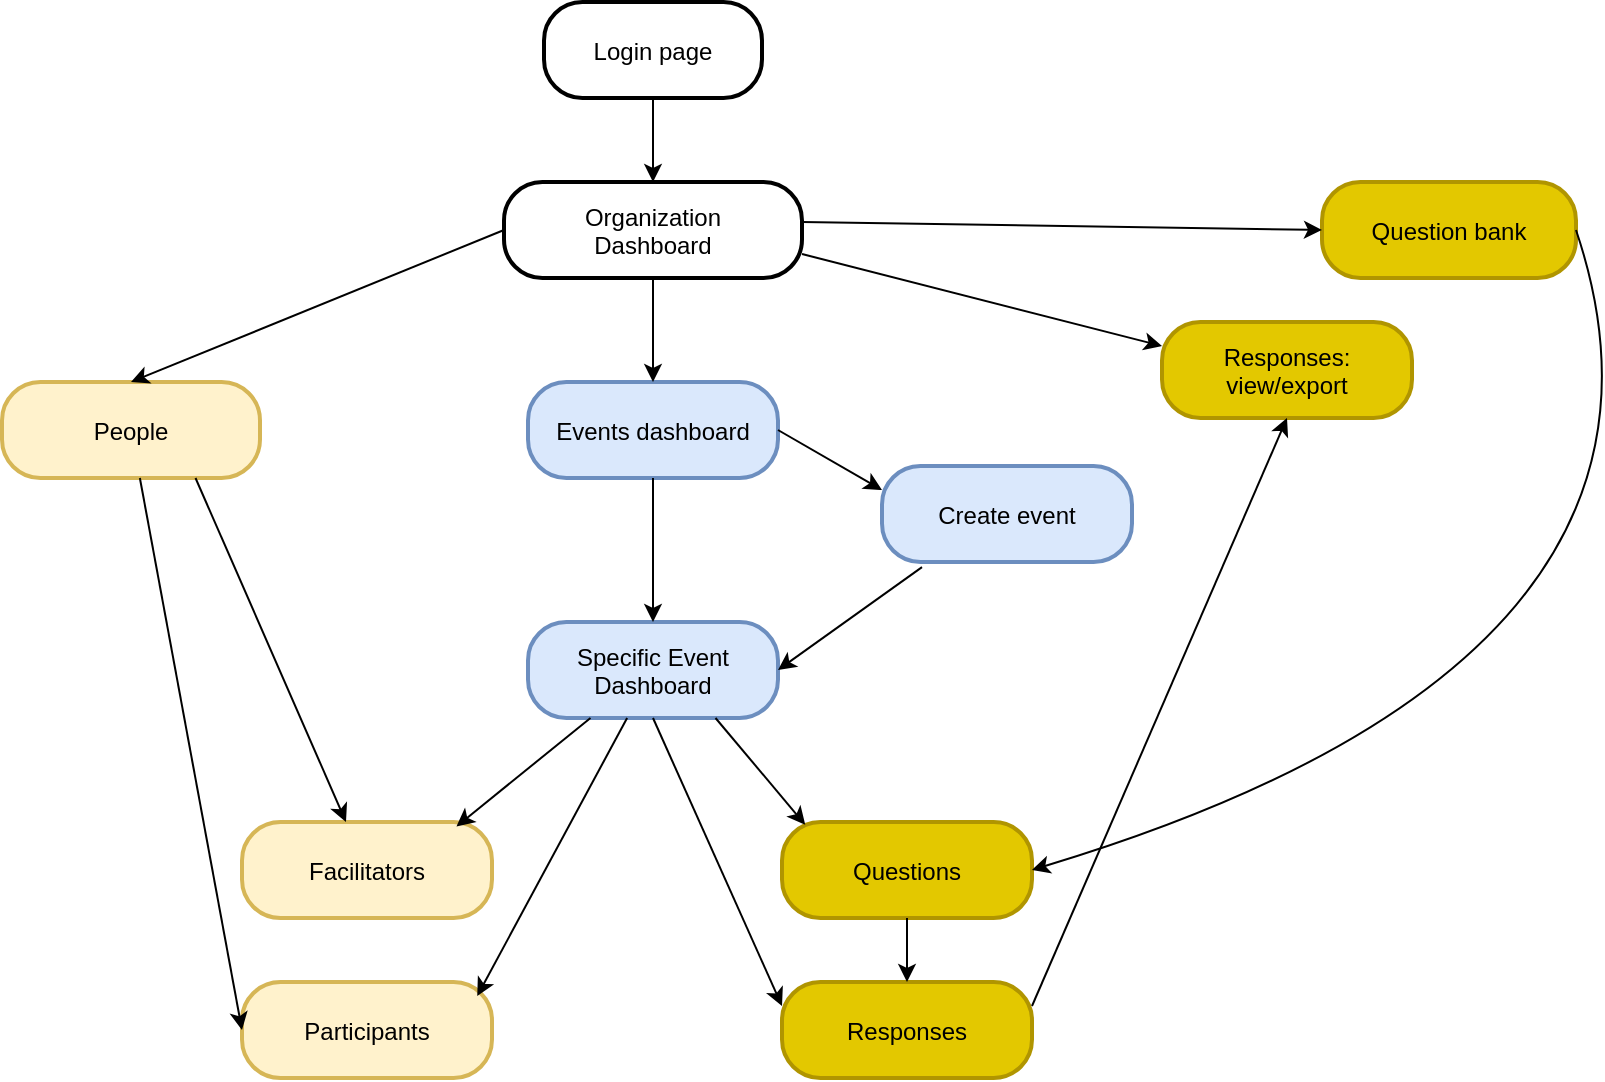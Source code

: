 <mxfile version="24.7.17">
  <diagram name="Page-1" id="L1RAyY0ZXFxSAMAAXwrL">
    <mxGraphModel dx="1050" dy="557" grid="1" gridSize="10" guides="1" tooltips="1" connect="1" arrows="1" fold="1" page="1" pageScale="1" pageWidth="1169" pageHeight="827" math="0" shadow="0">
      <root>
        <mxCell id="0" />
        <mxCell id="1" parent="0" />
        <mxCell id="2" value="Login page" style="rounded=1;arcSize=40;strokeWidth=2" parent="1" vertex="1">
          <mxGeometry x="521" y="120" width="109" height="48" as="geometry" />
        </mxCell>
        <mxCell id="5" value="Organization&#xa;Dashboard" style="rounded=1;arcSize=40;strokeWidth=2" parent="1" vertex="1">
          <mxGeometry x="501" y="210" width="149" height="48" as="geometry" />
        </mxCell>
        <mxCell id="6" value="Events dashboard" style="rounded=1;arcSize=40;strokeWidth=2;fillColor=#dae8fc;strokeColor=#6c8ebf;" parent="1" vertex="1">
          <mxGeometry x="513" y="310" width="125" height="48" as="geometry" />
        </mxCell>
        <mxCell id="7" value="Question bank" style="rounded=1;arcSize=40;strokeWidth=2;fillColor=#e3c800;strokeColor=#B09500;fontColor=#000000;" parent="1" vertex="1">
          <mxGeometry x="910" y="210" width="127" height="48" as="geometry" />
        </mxCell>
        <mxCell id="8" value="People" style="rounded=1;arcSize=40;strokeWidth=2;fillColor=#fff2cc;strokeColor=#d6b656;" parent="1" vertex="1">
          <mxGeometry x="250" y="310" width="129" height="48" as="geometry" />
        </mxCell>
        <mxCell id="9olRnuj6_J-6IgDCtsJE-8" value="Specific Event&#xa;Dashboard" style="rounded=1;arcSize=40;strokeWidth=2;fillColor=#dae8fc;strokeColor=#6c8ebf;" vertex="1" parent="1">
          <mxGeometry x="513" y="430" width="125" height="48" as="geometry" />
        </mxCell>
        <mxCell id="9olRnuj6_J-6IgDCtsJE-9" value="Responses:&#xa;view/export" style="rounded=1;arcSize=40;strokeWidth=2;fillColor=#e3c800;strokeColor=#B09500;fontColor=#000000;" vertex="1" parent="1">
          <mxGeometry x="830" y="280" width="125" height="48" as="geometry" />
        </mxCell>
        <mxCell id="9olRnuj6_J-6IgDCtsJE-10" value="Create event" style="rounded=1;arcSize=40;strokeWidth=2;fillColor=#dae8fc;strokeColor=#6c8ebf;" vertex="1" parent="1">
          <mxGeometry x="690" y="352" width="125" height="48" as="geometry" />
        </mxCell>
        <mxCell id="9olRnuj6_J-6IgDCtsJE-11" value="Facilitators" style="rounded=1;arcSize=40;strokeWidth=2;fillColor=#fff2cc;strokeColor=#d6b656;" vertex="1" parent="1">
          <mxGeometry x="370" y="530" width="125" height="48" as="geometry" />
        </mxCell>
        <mxCell id="9olRnuj6_J-6IgDCtsJE-12" value="Participants" style="rounded=1;arcSize=40;strokeWidth=2;fillColor=#fff2cc;strokeColor=#d6b656;" vertex="1" parent="1">
          <mxGeometry x="370" y="610" width="125" height="48" as="geometry" />
        </mxCell>
        <mxCell id="9olRnuj6_J-6IgDCtsJE-13" value="Questions" style="rounded=1;arcSize=40;strokeWidth=2;fillColor=#e3c800;strokeColor=#B09500;fontColor=#000000;" vertex="1" parent="1">
          <mxGeometry x="640" y="530" width="125" height="48" as="geometry" />
        </mxCell>
        <mxCell id="9olRnuj6_J-6IgDCtsJE-14" value="Responses" style="rounded=1;arcSize=40;strokeWidth=2;fillColor=#e3c800;strokeColor=#B09500;fontColor=#000000;" vertex="1" parent="1">
          <mxGeometry x="640" y="610" width="125" height="48" as="geometry" />
        </mxCell>
        <mxCell id="9olRnuj6_J-6IgDCtsJE-18" value="" style="endArrow=classic;html=1;rounded=0;exitX=0.5;exitY=1;exitDx=0;exitDy=0;entryX=0.5;entryY=0;entryDx=0;entryDy=0;" edge="1" parent="1" source="2" target="5">
          <mxGeometry width="50" height="50" relative="1" as="geometry">
            <mxPoint x="530" y="400" as="sourcePoint" />
            <mxPoint x="580" y="350" as="targetPoint" />
          </mxGeometry>
        </mxCell>
        <mxCell id="9olRnuj6_J-6IgDCtsJE-19" value="" style="endArrow=classic;html=1;rounded=0;entryX=0;entryY=0.5;entryDx=0;entryDy=0;" edge="1" parent="1" target="7">
          <mxGeometry width="50" height="50" relative="1" as="geometry">
            <mxPoint x="650" y="230" as="sourcePoint" />
            <mxPoint x="580" y="350" as="targetPoint" />
          </mxGeometry>
        </mxCell>
        <mxCell id="9olRnuj6_J-6IgDCtsJE-20" value="" style="endArrow=classic;html=1;rounded=0;entryX=0.5;entryY=0;entryDx=0;entryDy=0;exitX=0;exitY=0.5;exitDx=0;exitDy=0;" edge="1" parent="1" source="5" target="8">
          <mxGeometry width="50" height="50" relative="1" as="geometry">
            <mxPoint x="530" y="400" as="sourcePoint" />
            <mxPoint x="580" y="350" as="targetPoint" />
          </mxGeometry>
        </mxCell>
        <mxCell id="9olRnuj6_J-6IgDCtsJE-21" value="" style="endArrow=classic;html=1;rounded=0;exitX=0.5;exitY=1;exitDx=0;exitDy=0;entryX=0.5;entryY=0;entryDx=0;entryDy=0;" edge="1" parent="1" source="5" target="6">
          <mxGeometry width="50" height="50" relative="1" as="geometry">
            <mxPoint x="530" y="400" as="sourcePoint" />
            <mxPoint x="580" y="350" as="targetPoint" />
          </mxGeometry>
        </mxCell>
        <mxCell id="9olRnuj6_J-6IgDCtsJE-23" value="" style="endArrow=classic;html=1;rounded=0;exitX=1;exitY=0.5;exitDx=0;exitDy=0;entryX=0;entryY=0.25;entryDx=0;entryDy=0;" edge="1" parent="1" source="6" target="9olRnuj6_J-6IgDCtsJE-10">
          <mxGeometry width="50" height="50" relative="1" as="geometry">
            <mxPoint x="530" y="400" as="sourcePoint" />
            <mxPoint x="580" y="350" as="targetPoint" />
          </mxGeometry>
        </mxCell>
        <mxCell id="9olRnuj6_J-6IgDCtsJE-24" value="" style="endArrow=classic;html=1;rounded=0;exitX=0.16;exitY=1.054;exitDx=0;exitDy=0;exitPerimeter=0;entryX=1;entryY=0.5;entryDx=0;entryDy=0;" edge="1" parent="1" source="9olRnuj6_J-6IgDCtsJE-10" target="9olRnuj6_J-6IgDCtsJE-8">
          <mxGeometry width="50" height="50" relative="1" as="geometry">
            <mxPoint x="530" y="400" as="sourcePoint" />
            <mxPoint x="580" y="350" as="targetPoint" />
          </mxGeometry>
        </mxCell>
        <mxCell id="9olRnuj6_J-6IgDCtsJE-27" value="" style="endArrow=classic;html=1;rounded=0;exitX=0.75;exitY=1;exitDx=0;exitDy=0;" edge="1" parent="1" source="8" target="9olRnuj6_J-6IgDCtsJE-11">
          <mxGeometry width="50" height="50" relative="1" as="geometry">
            <mxPoint x="530" y="490" as="sourcePoint" />
            <mxPoint x="580" y="440" as="targetPoint" />
          </mxGeometry>
        </mxCell>
        <mxCell id="9olRnuj6_J-6IgDCtsJE-28" value="" style="endArrow=classic;html=1;rounded=0;entryX=0;entryY=0.5;entryDx=0;entryDy=0;" edge="1" parent="1" source="8" target="9olRnuj6_J-6IgDCtsJE-12">
          <mxGeometry width="50" height="50" relative="1" as="geometry">
            <mxPoint x="530" y="490" as="sourcePoint" />
            <mxPoint x="580" y="440" as="targetPoint" />
          </mxGeometry>
        </mxCell>
        <mxCell id="9olRnuj6_J-6IgDCtsJE-29" value="" style="curved=1;endArrow=classic;html=1;rounded=0;entryX=1;entryY=0.5;entryDx=0;entryDy=0;exitX=1;exitY=0.5;exitDx=0;exitDy=0;" edge="1" parent="1" source="7" target="9olRnuj6_J-6IgDCtsJE-13">
          <mxGeometry width="50" height="50" relative="1" as="geometry">
            <mxPoint x="590" y="490" as="sourcePoint" />
            <mxPoint x="640" y="440" as="targetPoint" />
            <Array as="points">
              <mxPoint x="1110" y="450" />
            </Array>
          </mxGeometry>
        </mxCell>
        <mxCell id="9olRnuj6_J-6IgDCtsJE-30" value="" style="endArrow=classic;html=1;rounded=0;exitX=0.25;exitY=1;exitDx=0;exitDy=0;entryX=0.858;entryY=0.046;entryDx=0;entryDy=0;entryPerimeter=0;" edge="1" parent="1" source="9olRnuj6_J-6IgDCtsJE-8" target="9olRnuj6_J-6IgDCtsJE-11">
          <mxGeometry width="50" height="50" relative="1" as="geometry">
            <mxPoint x="590" y="410" as="sourcePoint" />
            <mxPoint x="640" y="360" as="targetPoint" />
          </mxGeometry>
        </mxCell>
        <mxCell id="9olRnuj6_J-6IgDCtsJE-31" value="" style="endArrow=classic;html=1;rounded=0;entryX=0.941;entryY=0.146;entryDx=0;entryDy=0;entryPerimeter=0;" edge="1" parent="1" source="9olRnuj6_J-6IgDCtsJE-8" target="9olRnuj6_J-6IgDCtsJE-12">
          <mxGeometry width="50" height="50" relative="1" as="geometry">
            <mxPoint x="560" y="480" as="sourcePoint" />
            <mxPoint x="640" y="360" as="targetPoint" />
          </mxGeometry>
        </mxCell>
        <mxCell id="9olRnuj6_J-6IgDCtsJE-32" value="" style="endArrow=classic;html=1;rounded=0;exitX=0.5;exitY=1;exitDx=0;exitDy=0;entryX=0;entryY=0.25;entryDx=0;entryDy=0;" edge="1" parent="1" source="9olRnuj6_J-6IgDCtsJE-8" target="9olRnuj6_J-6IgDCtsJE-14">
          <mxGeometry width="50" height="50" relative="1" as="geometry">
            <mxPoint x="590" y="410" as="sourcePoint" />
            <mxPoint x="640" y="360" as="targetPoint" />
          </mxGeometry>
        </mxCell>
        <mxCell id="9olRnuj6_J-6IgDCtsJE-33" value="" style="endArrow=classic;html=1;rounded=0;exitX=1;exitY=0.75;exitDx=0;exitDy=0;entryX=0;entryY=0.25;entryDx=0;entryDy=0;" edge="1" parent="1" source="5" target="9olRnuj6_J-6IgDCtsJE-9">
          <mxGeometry width="50" height="50" relative="1" as="geometry">
            <mxPoint x="590" y="410" as="sourcePoint" />
            <mxPoint x="640" y="360" as="targetPoint" />
          </mxGeometry>
        </mxCell>
        <mxCell id="9olRnuj6_J-6IgDCtsJE-35" value="" style="endArrow=classic;html=1;rounded=0;exitX=0.75;exitY=1;exitDx=0;exitDy=0;entryX=0.093;entryY=0.029;entryDx=0;entryDy=0;entryPerimeter=0;" edge="1" parent="1" source="9olRnuj6_J-6IgDCtsJE-8" target="9olRnuj6_J-6IgDCtsJE-13">
          <mxGeometry width="50" height="50" relative="1" as="geometry">
            <mxPoint x="590" y="410" as="sourcePoint" />
            <mxPoint x="640" y="360" as="targetPoint" />
          </mxGeometry>
        </mxCell>
        <mxCell id="9olRnuj6_J-6IgDCtsJE-36" value="" style="endArrow=classic;html=1;rounded=0;exitX=1;exitY=0.25;exitDx=0;exitDy=0;entryX=0.5;entryY=1;entryDx=0;entryDy=0;" edge="1" parent="1" source="9olRnuj6_J-6IgDCtsJE-14" target="9olRnuj6_J-6IgDCtsJE-9">
          <mxGeometry width="50" height="50" relative="1" as="geometry">
            <mxPoint x="590" y="410" as="sourcePoint" />
            <mxPoint x="640" y="360" as="targetPoint" />
          </mxGeometry>
        </mxCell>
        <mxCell id="9olRnuj6_J-6IgDCtsJE-37" value="" style="endArrow=classic;html=1;rounded=0;exitX=0.5;exitY=1;exitDx=0;exitDy=0;entryX=0.5;entryY=0;entryDx=0;entryDy=0;" edge="1" parent="1" source="6" target="9olRnuj6_J-6IgDCtsJE-8">
          <mxGeometry width="50" height="50" relative="1" as="geometry">
            <mxPoint x="590" y="410" as="sourcePoint" />
            <mxPoint x="640" y="360" as="targetPoint" />
          </mxGeometry>
        </mxCell>
        <mxCell id="9olRnuj6_J-6IgDCtsJE-38" value="" style="endArrow=classic;html=1;rounded=0;exitX=0.5;exitY=1;exitDx=0;exitDy=0;entryX=0.5;entryY=0;entryDx=0;entryDy=0;" edge="1" parent="1" source="9olRnuj6_J-6IgDCtsJE-13" target="9olRnuj6_J-6IgDCtsJE-14">
          <mxGeometry width="50" height="50" relative="1" as="geometry">
            <mxPoint x="590" y="490" as="sourcePoint" />
            <mxPoint x="640" y="440" as="targetPoint" />
          </mxGeometry>
        </mxCell>
      </root>
    </mxGraphModel>
  </diagram>
</mxfile>
